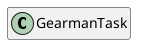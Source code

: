 @startuml
set namespaceSeparator \\
hide members
hide << alias >> circle

class GearmanTask
@enduml
